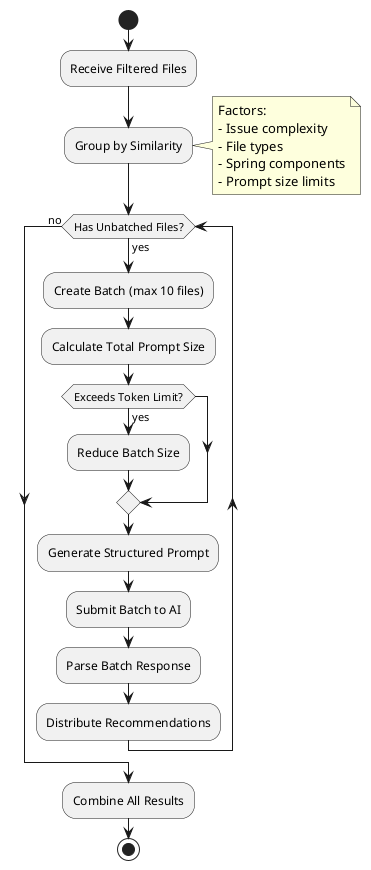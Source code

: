 @startuml
start
:Receive Filtered Files;
:Group by Similarity;
note right: Factors:\n- Issue complexity\n- File types\n- Spring components\n- Prompt size limits

while (Has Unbatched Files?) is (yes)
  :Create Batch (max 10 files);
  :Calculate Total Prompt Size;
  if (Exceeds Token Limit?) then (yes)
    :Reduce Batch Size;
  endif
  :Generate Structured Prompt;
  :Submit Batch to AI;
  :Parse Batch Response;
  :Distribute Recommendations;
endwhile (no)

:Combine All Results;
stop
@enduml
